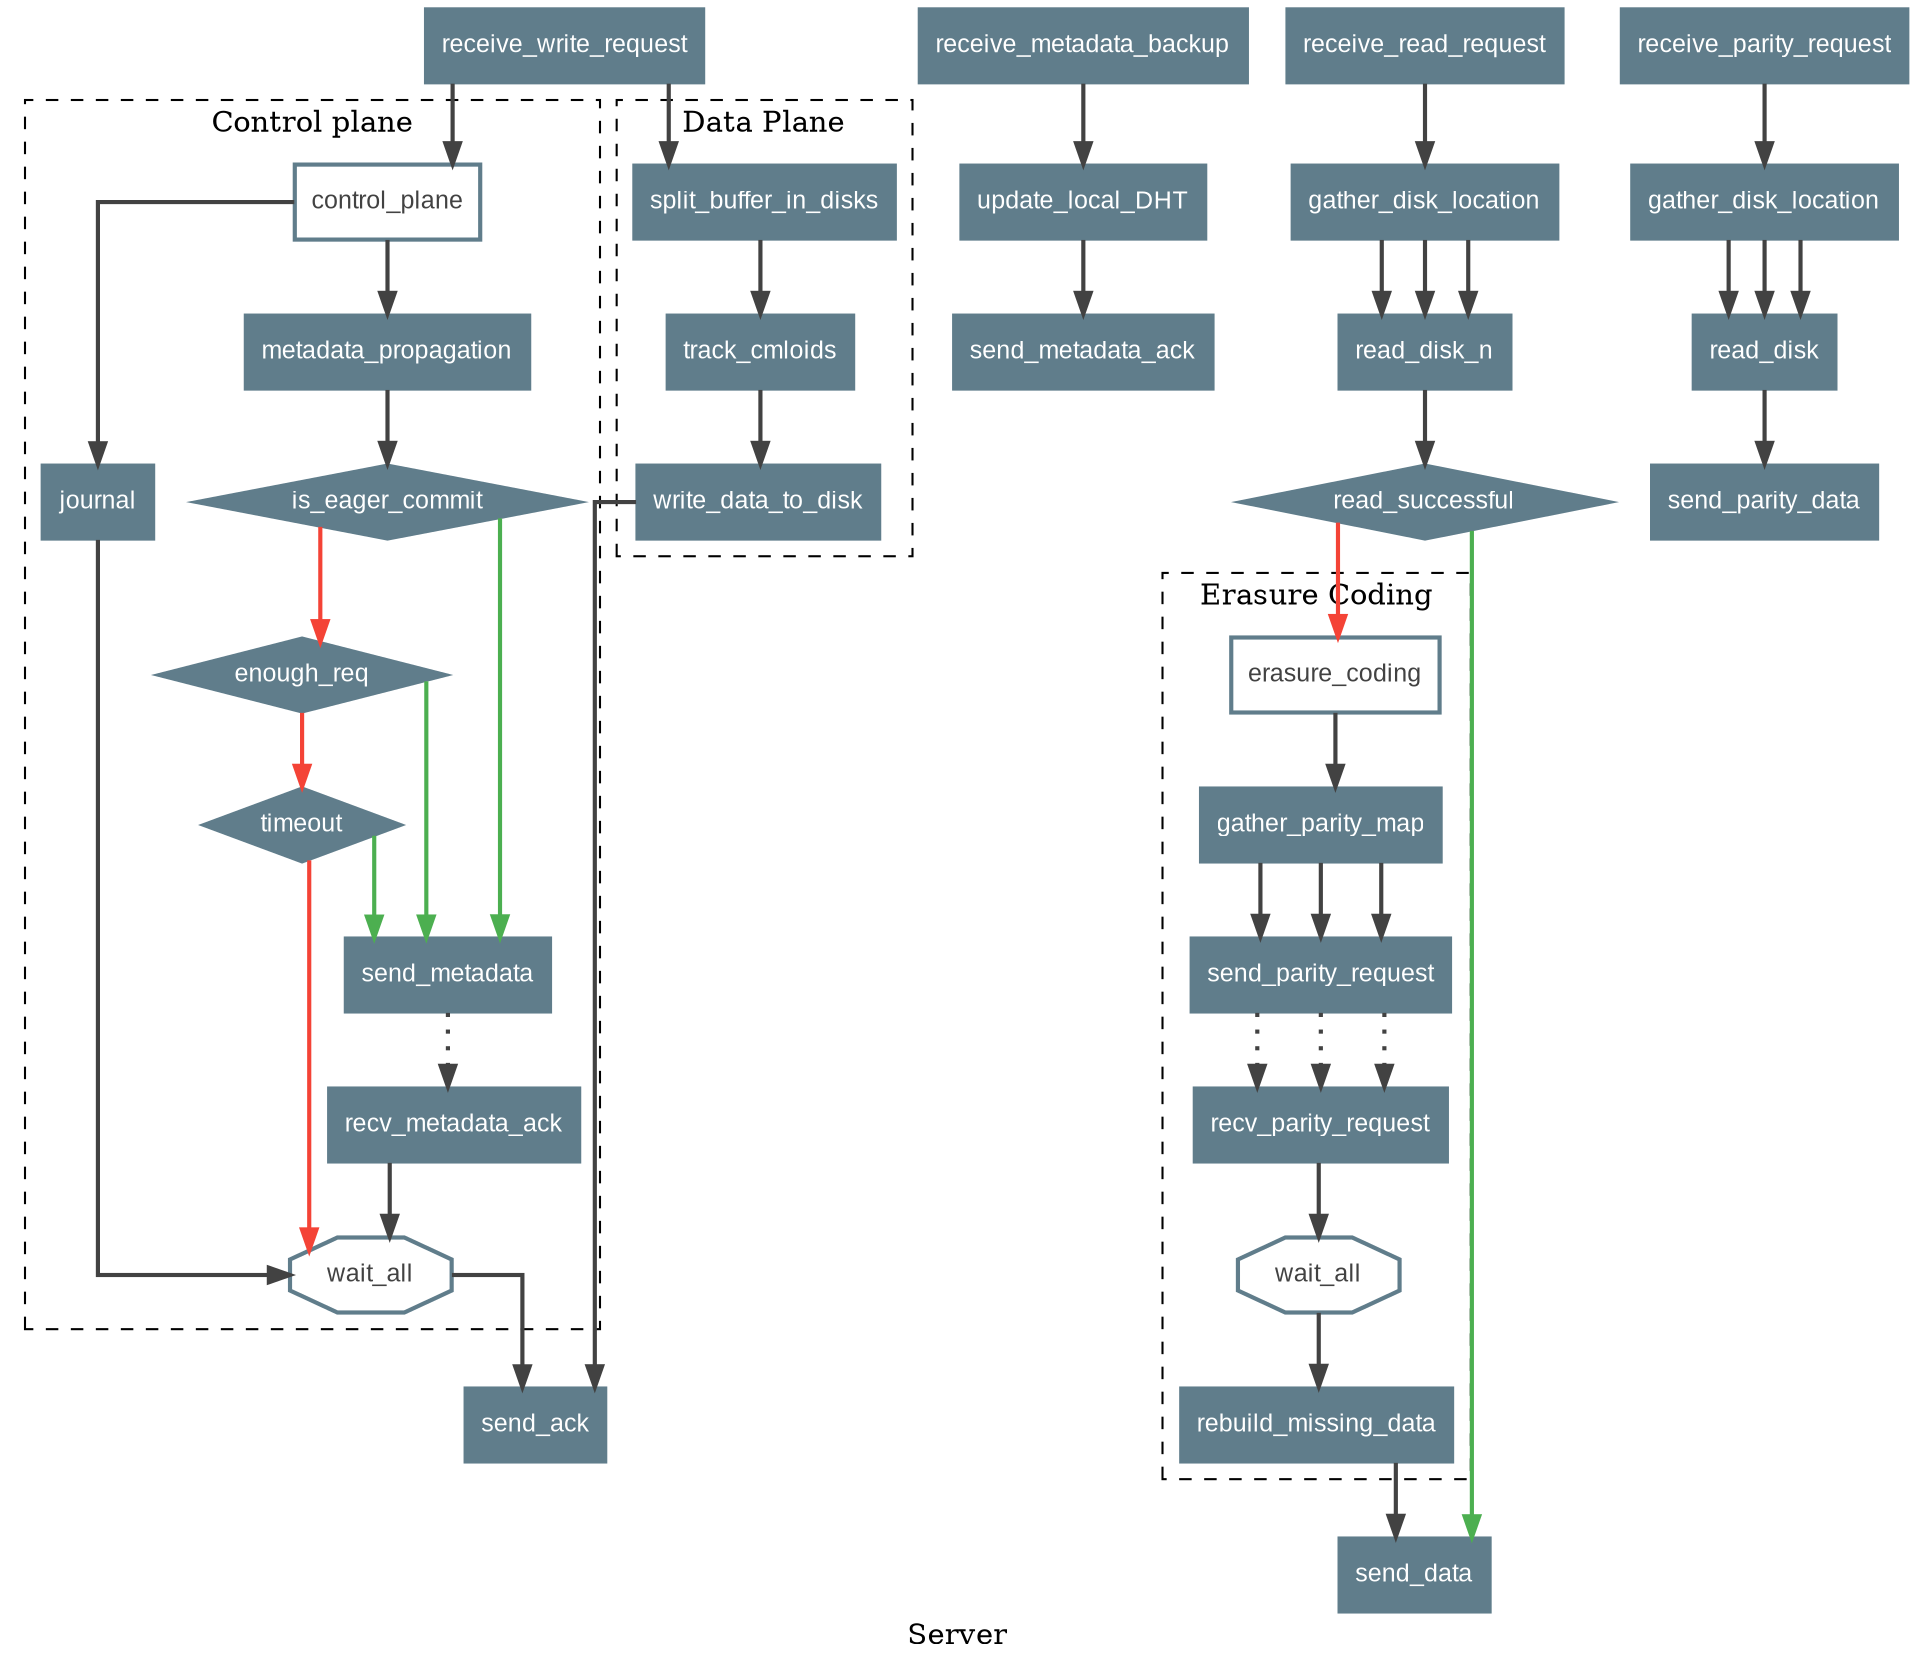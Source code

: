 digraph System {
    label = "Server"
    node [shape=box style="filled" color="#607d8b" fontcolor=white
    fontsize=12.0 fontname="Liberation Sans" ]
    edge [color="#424242" penwidth=2.0 fontname="Liberation Sans" fontsize=10.0]
    splines=ortho
    style=dashed

    receive_write_request -> control_plane;
    receive_write_request -> split_buffer_in_disks

    subgraph clusterControlPlane {
        label = "Control plane"
        control_plane [style=solid, penwidth=2, fontcolor="#424242"]
        end [shape = "octagon" label = "wait_all" style=solid
        color="#607d8b" fontcolor="#424242" penwidth=2]
        is_eager_commit [shape = "diamond"]
        enough_req [shape = "diamond"]
        timeout [shape = "diamond"]
        control_plane -> journal -> end
        control_plane -> metadata_propagation -> is_eager_commit
        is_eager_commit -> send_metadata [color = "#4caf50"]
        is_eager_commit -> enough_req [color = "#f44336"]
        enough_req -> send_metadata [color = "#4caf50"]
        enough_req -> timeout [color="#f44336"]
        timeout -> end [color="#f44336"]
        timeout -> send_metadata [color="#4caf50"]
        send_metadata -> recv_metadata_ack [style=dotted]
        recv_metadata_ack -> end
    }
    end -> send_ack

    subgraph clusterDataPlane {
        label = "Data Plane"
        split_buffer_in_disks -> track_cmloids -> write_data_to_disk
    }

    receive_metadata_backup -> update_local_DHT -> send_metadata_ack

    write_data_to_disk -> send_ack

    receive_read_request -> gather_disk_location -> read_disk_n
    gather_disk_location -> read_disk_n
    gather_disk_location -> read_disk_n
    read_disk_n -> read_successful
    read_successful [shape="diamond"]
    read_successful -> send_data [color="#4caf50"]
    read_successful -> erasure_coding [color="#f44336"]

    subgraph clusterErasureCoding {
        label = "Erasure Coding"
        erasure_coding [style=solid, penwidth=2, fontcolor="#424242"]
        wait_all_parity [shape = "octagon" label = "wait_all" style=solid
        color="#607d8b" fontcolor="#424242" penwidth=2]
        erasure_coding -> gather_parity_map -> send_parity_request
        gather_parity_map -> send_parity_request
        gather_parity_map -> send_parity_request
        send_parity_request -> recv_parity_request [style=dotted]
        send_parity_request -> recv_parity_request [style=dotted]
        send_parity_request -> recv_parity_request [style=dotted]
        recv_parity_request -> wait_all_parity -> rebuild_missing_data
    }
    rebuild_missing_data -> send_data

    gather_disk_location_par [label="gather_disk_location"]
    read_disk [label="read_disk"]
    receive_parity_request -> gather_disk_location_par -> read_disk -> send_parity_data
    gather_disk_location_par -> read_disk
    gather_disk_location_par -> read_disk
}
